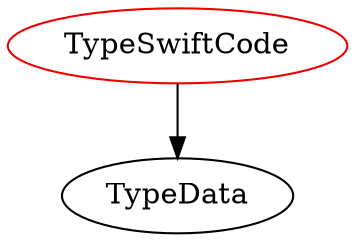 digraph typeswiftcode{
TypeSwiftCode -> TypeData;
TypeSwiftCode	[shape=oval, color=red2, label="TypeSwiftCode"];
}
